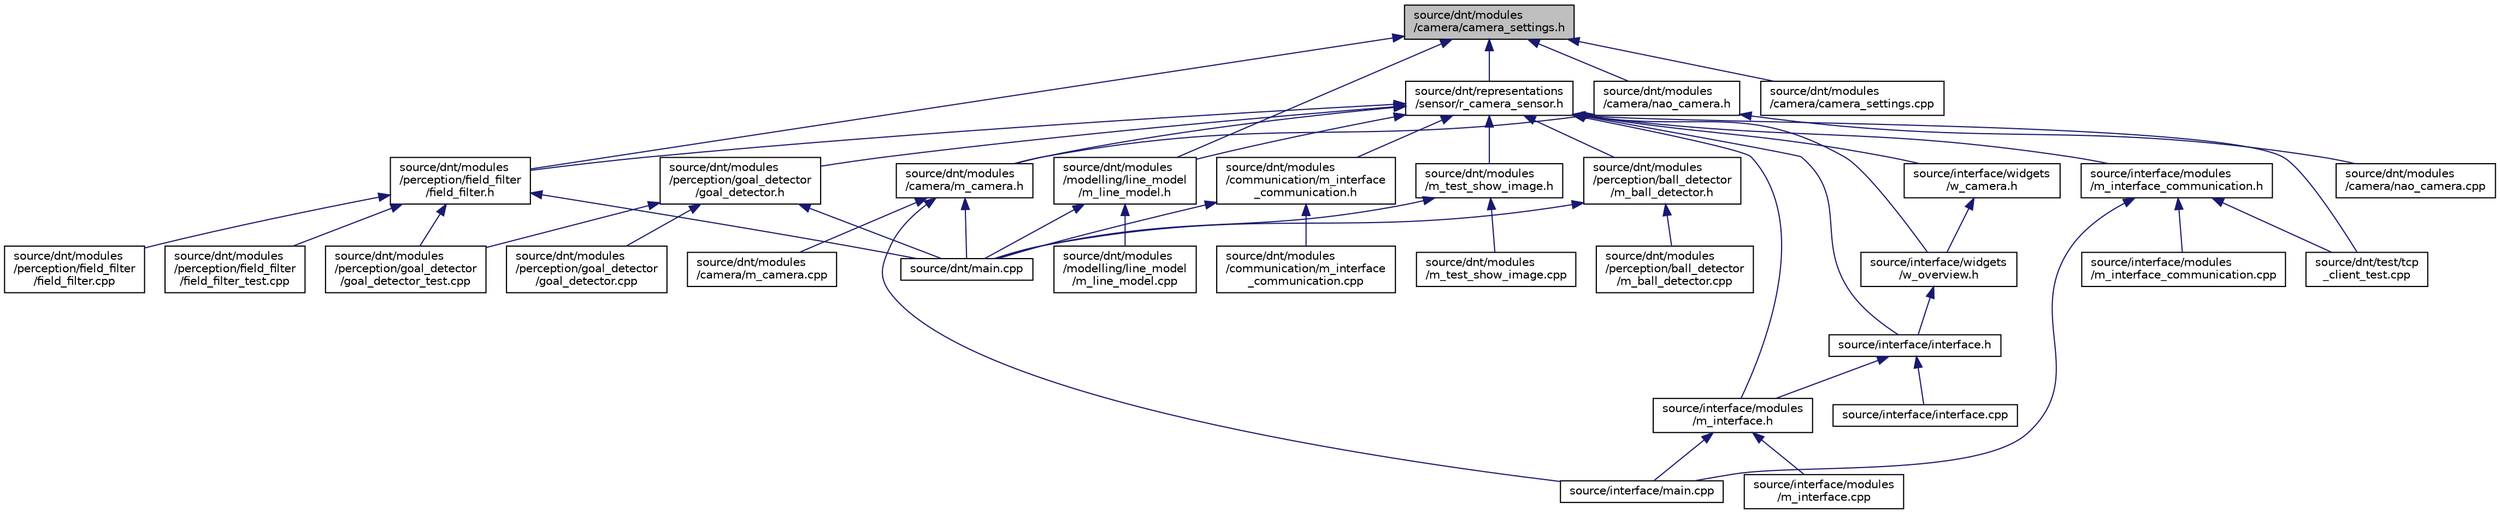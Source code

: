 digraph "source/dnt/modules/camera/camera_settings.h"
{
  edge [fontname="Helvetica",fontsize="10",labelfontname="Helvetica",labelfontsize="10"];
  node [fontname="Helvetica",fontsize="10",shape=record];
  Node13 [label="source/dnt/modules\l/camera/camera_settings.h",height=0.2,width=0.4,color="black", fillcolor="grey75", style="filled", fontcolor="black"];
  Node13 -> Node14 [dir="back",color="midnightblue",fontsize="10",style="solid",fontname="Helvetica"];
  Node14 [label="source/dnt/modules\l/modelling/line_model\l/m_line_model.h",height=0.2,width=0.4,color="black", fillcolor="white", style="filled",URL="$m__line__model_8h.html"];
  Node14 -> Node15 [dir="back",color="midnightblue",fontsize="10",style="solid",fontname="Helvetica"];
  Node15 [label="source/dnt/main.cpp",height=0.2,width=0.4,color="black", fillcolor="white", style="filled",URL="$dnt_2main_8cpp.html"];
  Node14 -> Node16 [dir="back",color="midnightblue",fontsize="10",style="solid",fontname="Helvetica"];
  Node16 [label="source/dnt/modules\l/modelling/line_model\l/m_line_model.cpp",height=0.2,width=0.4,color="black", fillcolor="white", style="filled",URL="$m__line__model_8cpp.html"];
  Node13 -> Node17 [dir="back",color="midnightblue",fontsize="10",style="solid",fontname="Helvetica"];
  Node17 [label="source/dnt/modules\l/perception/field_filter\l/field_filter.h",height=0.2,width=0.4,color="black", fillcolor="white", style="filled",URL="$field__filter_8h.html"];
  Node17 -> Node15 [dir="back",color="midnightblue",fontsize="10",style="solid",fontname="Helvetica"];
  Node17 -> Node18 [dir="back",color="midnightblue",fontsize="10",style="solid",fontname="Helvetica"];
  Node18 [label="source/dnt/modules\l/perception/field_filter\l/field_filter.cpp",height=0.2,width=0.4,color="black", fillcolor="white", style="filled",URL="$field__filter_8cpp.html"];
  Node17 -> Node19 [dir="back",color="midnightblue",fontsize="10",style="solid",fontname="Helvetica"];
  Node19 [label="source/dnt/modules\l/perception/field_filter\l/field_filter_test.cpp",height=0.2,width=0.4,color="black", fillcolor="white", style="filled",URL="$field__filter__test_8cpp.html"];
  Node17 -> Node20 [dir="back",color="midnightblue",fontsize="10",style="solid",fontname="Helvetica"];
  Node20 [label="source/dnt/modules\l/perception/goal_detector\l/goal_detector_test.cpp",height=0.2,width=0.4,color="black", fillcolor="white", style="filled",URL="$goal__detector__test_8cpp.html"];
  Node13 -> Node21 [dir="back",color="midnightblue",fontsize="10",style="solid",fontname="Helvetica"];
  Node21 [label="source/dnt/modules\l/camera/camera_settings.cpp",height=0.2,width=0.4,color="black", fillcolor="white", style="filled",URL="$camera__settings_8cpp.html"];
  Node13 -> Node22 [dir="back",color="midnightblue",fontsize="10",style="solid",fontname="Helvetica"];
  Node22 [label="source/dnt/modules\l/camera/nao_camera.h",height=0.2,width=0.4,color="black", fillcolor="white", style="filled",URL="$nao__camera_8h.html"];
  Node22 -> Node23 [dir="back",color="midnightblue",fontsize="10",style="solid",fontname="Helvetica"];
  Node23 [label="source/dnt/modules\l/camera/m_camera.h",height=0.2,width=0.4,color="black", fillcolor="white", style="filled",URL="$m__camera_8h.html"];
  Node23 -> Node15 [dir="back",color="midnightblue",fontsize="10",style="solid",fontname="Helvetica"];
  Node23 -> Node24 [dir="back",color="midnightblue",fontsize="10",style="solid",fontname="Helvetica"];
  Node24 [label="source/dnt/modules\l/camera/m_camera.cpp",height=0.2,width=0.4,color="black", fillcolor="white", style="filled",URL="$m__camera_8cpp.html"];
  Node23 -> Node25 [dir="back",color="midnightblue",fontsize="10",style="solid",fontname="Helvetica"];
  Node25 [label="source/interface/main.cpp",height=0.2,width=0.4,color="black", fillcolor="white", style="filled",URL="$interface_2main_8cpp.html"];
  Node22 -> Node26 [dir="back",color="midnightblue",fontsize="10",style="solid",fontname="Helvetica"];
  Node26 [label="source/dnt/modules\l/camera/nao_camera.cpp",height=0.2,width=0.4,color="black", fillcolor="white", style="filled",URL="$nao__camera_8cpp.html"];
  Node13 -> Node27 [dir="back",color="midnightblue",fontsize="10",style="solid",fontname="Helvetica"];
  Node27 [label="source/dnt/representations\l/sensor/r_camera_sensor.h",height=0.2,width=0.4,color="black", fillcolor="white", style="filled",URL="$r__camera__sensor_8h.html"];
  Node27 -> Node23 [dir="back",color="midnightblue",fontsize="10",style="solid",fontname="Helvetica"];
  Node27 -> Node28 [dir="back",color="midnightblue",fontsize="10",style="solid",fontname="Helvetica"];
  Node28 [label="source/dnt/modules\l/communication/m_interface\l_communication.h",height=0.2,width=0.4,color="black", fillcolor="white", style="filled",URL="$dnt_2modules_2communication_2m__interface__communication_8h.html"];
  Node28 -> Node15 [dir="back",color="midnightblue",fontsize="10",style="solid",fontname="Helvetica"];
  Node28 -> Node29 [dir="back",color="midnightblue",fontsize="10",style="solid",fontname="Helvetica"];
  Node29 [label="source/dnt/modules\l/communication/m_interface\l_communication.cpp",height=0.2,width=0.4,color="black", fillcolor="white", style="filled",URL="$dnt_2modules_2communication_2m__interface__communication_8cpp.html"];
  Node27 -> Node30 [dir="back",color="midnightblue",fontsize="10",style="solid",fontname="Helvetica"];
  Node30 [label="source/dnt/modules\l/m_test_show_image.h",height=0.2,width=0.4,color="black", fillcolor="white", style="filled",URL="$m__test__show__image_8h.html"];
  Node30 -> Node15 [dir="back",color="midnightblue",fontsize="10",style="solid",fontname="Helvetica"];
  Node30 -> Node31 [dir="back",color="midnightblue",fontsize="10",style="solid",fontname="Helvetica"];
  Node31 [label="source/dnt/modules\l/m_test_show_image.cpp",height=0.2,width=0.4,color="black", fillcolor="white", style="filled",URL="$m__test__show__image_8cpp.html"];
  Node27 -> Node14 [dir="back",color="midnightblue",fontsize="10",style="solid",fontname="Helvetica"];
  Node27 -> Node32 [dir="back",color="midnightblue",fontsize="10",style="solid",fontname="Helvetica"];
  Node32 [label="source/dnt/modules\l/perception/ball_detector\l/m_ball_detector.h",height=0.2,width=0.4,color="black", fillcolor="white", style="filled",URL="$m__ball__detector_8h.html"];
  Node32 -> Node15 [dir="back",color="midnightblue",fontsize="10",style="solid",fontname="Helvetica"];
  Node32 -> Node33 [dir="back",color="midnightblue",fontsize="10",style="solid",fontname="Helvetica"];
  Node33 [label="source/dnt/modules\l/perception/ball_detector\l/m_ball_detector.cpp",height=0.2,width=0.4,color="black", fillcolor="white", style="filled",URL="$m__ball__detector_8cpp.html"];
  Node27 -> Node17 [dir="back",color="midnightblue",fontsize="10",style="solid",fontname="Helvetica"];
  Node27 -> Node34 [dir="back",color="midnightblue",fontsize="10",style="solid",fontname="Helvetica"];
  Node34 [label="source/dnt/modules\l/perception/goal_detector\l/goal_detector.h",height=0.2,width=0.4,color="black", fillcolor="white", style="filled",URL="$goal__detector_8h.html"];
  Node34 -> Node15 [dir="back",color="midnightblue",fontsize="10",style="solid",fontname="Helvetica"];
  Node34 -> Node35 [dir="back",color="midnightblue",fontsize="10",style="solid",fontname="Helvetica"];
  Node35 [label="source/dnt/modules\l/perception/goal_detector\l/goal_detector.cpp",height=0.2,width=0.4,color="black", fillcolor="white", style="filled",URL="$goal__detector_8cpp.html"];
  Node34 -> Node20 [dir="back",color="midnightblue",fontsize="10",style="solid",fontname="Helvetica"];
  Node27 -> Node36 [dir="back",color="midnightblue",fontsize="10",style="solid",fontname="Helvetica"];
  Node36 [label="source/dnt/test/tcp\l_client_test.cpp",height=0.2,width=0.4,color="black", fillcolor="white", style="filled",URL="$tcp__client__test_8cpp.html"];
  Node27 -> Node37 [dir="back",color="midnightblue",fontsize="10",style="solid",fontname="Helvetica"];
  Node37 [label="source/interface/interface.h",height=0.2,width=0.4,color="black", fillcolor="white", style="filled",URL="$interface_8h.html"];
  Node37 -> Node38 [dir="back",color="midnightblue",fontsize="10",style="solid",fontname="Helvetica"];
  Node38 [label="source/interface/interface.cpp",height=0.2,width=0.4,color="black", fillcolor="white", style="filled",URL="$interface_8cpp.html"];
  Node37 -> Node39 [dir="back",color="midnightblue",fontsize="10",style="solid",fontname="Helvetica"];
  Node39 [label="source/interface/modules\l/m_interface.h",height=0.2,width=0.4,color="black", fillcolor="white", style="filled",URL="$m__interface_8h.html"];
  Node39 -> Node25 [dir="back",color="midnightblue",fontsize="10",style="solid",fontname="Helvetica"];
  Node39 -> Node40 [dir="back",color="midnightblue",fontsize="10",style="solid",fontname="Helvetica"];
  Node40 [label="source/interface/modules\l/m_interface.cpp",height=0.2,width=0.4,color="black", fillcolor="white", style="filled",URL="$m__interface_8cpp.html"];
  Node27 -> Node41 [dir="back",color="midnightblue",fontsize="10",style="solid",fontname="Helvetica"];
  Node41 [label="source/interface/widgets\l/w_overview.h",height=0.2,width=0.4,color="black", fillcolor="white", style="filled",URL="$w__overview_8h.html"];
  Node41 -> Node37 [dir="back",color="midnightblue",fontsize="10",style="solid",fontname="Helvetica"];
  Node27 -> Node42 [dir="back",color="midnightblue",fontsize="10",style="solid",fontname="Helvetica"];
  Node42 [label="source/interface/widgets\l/w_camera.h",height=0.2,width=0.4,color="black", fillcolor="white", style="filled",URL="$w__camera_8h.html"];
  Node42 -> Node41 [dir="back",color="midnightblue",fontsize="10",style="solid",fontname="Helvetica"];
  Node27 -> Node43 [dir="back",color="midnightblue",fontsize="10",style="solid",fontname="Helvetica"];
  Node43 [label="source/interface/modules\l/m_interface_communication.h",height=0.2,width=0.4,color="black", fillcolor="white", style="filled",URL="$interface_2modules_2m__interface__communication_8h.html"];
  Node43 -> Node36 [dir="back",color="midnightblue",fontsize="10",style="solid",fontname="Helvetica"];
  Node43 -> Node25 [dir="back",color="midnightblue",fontsize="10",style="solid",fontname="Helvetica"];
  Node43 -> Node44 [dir="back",color="midnightblue",fontsize="10",style="solid",fontname="Helvetica"];
  Node44 [label="source/interface/modules\l/m_interface_communication.cpp",height=0.2,width=0.4,color="black", fillcolor="white", style="filled",URL="$interface_2modules_2m__interface__communication_8cpp.html"];
  Node27 -> Node39 [dir="back",color="midnightblue",fontsize="10",style="solid",fontname="Helvetica"];
}
